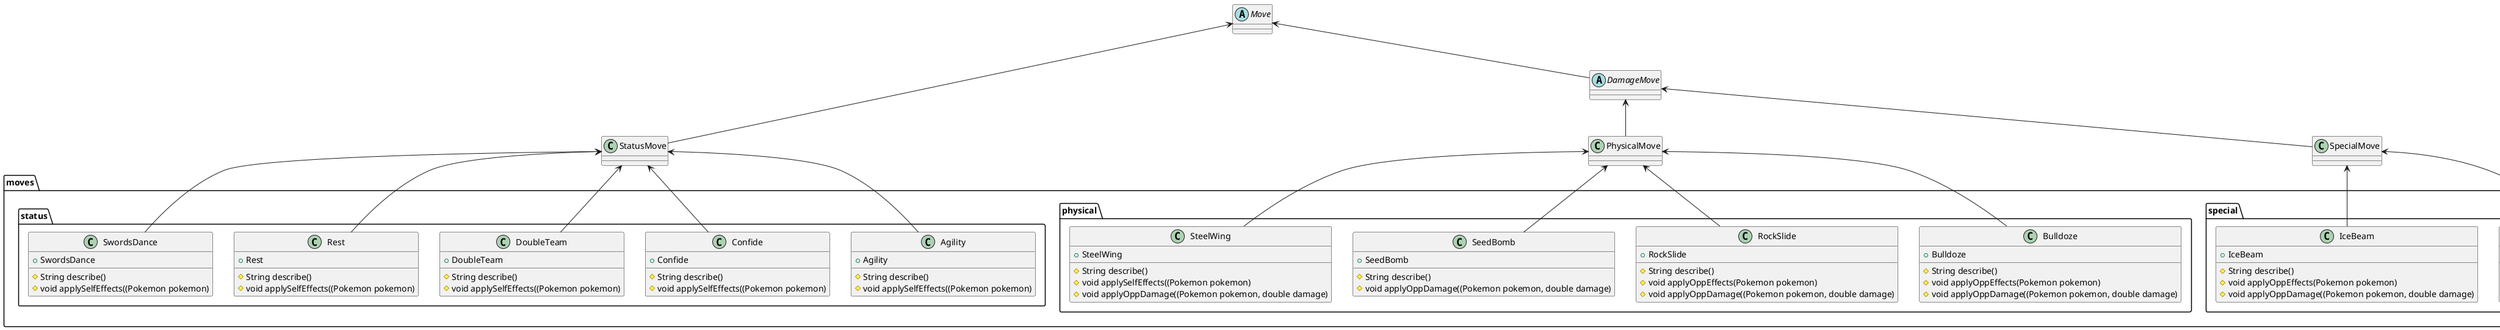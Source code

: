 @startuml
package "moves" {
    package "physical" {
        Class Bulldoze {
            +Bulldoze
            #String describe()
            #void applyOppEffects(Pokemon pokemon)
            #void applyOppDamage((Pokemon pokemon, double damage)
        }
        Class RockSlide {
            +RockSlide
            #String describe()
            #void applyOppEffects(Pokemon pokemon)
            #void applyOppDamage((Pokemon pokemon, double damage)

        }
        Class SeedBomb {
            +SeedBomb
            #String describe()
            #void applyOppDamage((Pokemon pokemon, double damage)
        }
        Class SteelWing {
            +SteelWing
            #String describe()
            #void applySelfEffects((Pokemon pokemon)
            #void applyOppDamage((Pokemon pokemon, double damage)
        }
    }
    package "special" {
        Class Glaciate {
            +Glaciate
            #String describe()
            #void applyOppEffects(Pokemon pokemon)
            #void applyOppDamage((Pokemon pokemon, double damage)
        }
        Class IceBeam {
            +IceBeam
            #String describe()
            #void applyOppEffects(Pokemon pokemon)
            #void applyOppDamage((Pokemon pokemon, double damage)
        }
    }
    package "status" {
        Class Agility {
            +Agility
            #String describe()
            #void applySelfEffects((Pokemon pokemon)
        }
        Class Confide {
            +Confide
            #String describe()
            #void applySelfEffects((Pokemon pokemon)
        }
        Class DoubleTeam {
            +DoubleTeam
            #String describe()
            #void applySelfEffects((Pokemon pokemon)
        }
        Class Rest {
            +Rest
            #String describe()
            #void applySelfEffects((Pokemon pokemon)
        }
        Class SwordsDance {
            +SwordsDance
            #String describe()
            #void applySelfEffects((Pokemon pokemon)
        }
    }
}

class PhysicalMove

PhysicalMove <-- Bulldoze
PhysicalMove <-- RockSlide
PhysicalMove <-- SeedBomb
PhysicalMove <-- SteelWing

class SpecialMove

SpecialMove <-- Glaciate
SpecialMove <-- IceBeam

class StatusMove

StatusMove <-- Agility
StatusMove <-- Confide
StatusMove <-- DoubleTeam
StatusMove <-- Rest
StatusMove <-- SwordsDance

Abstract Move

Move <-- StatusMove
Move <-- DamageMove

Abstract DamageMove

DamageMove <-- PhysicalMove
DamageMove <-- SpecialMove

@enduml